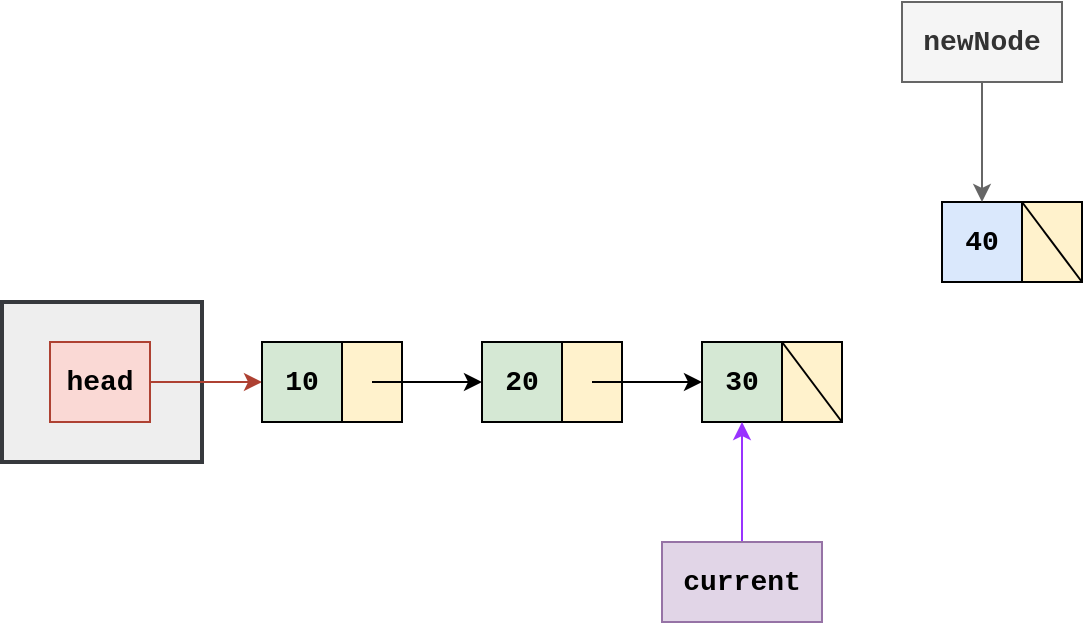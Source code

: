 <mxfile version="28.1.2">
  <diagram name="Página-1" id="jQoiph2c1nl-3ZJ2nl2n">
    <mxGraphModel dx="872" dy="537" grid="1" gridSize="10" guides="1" tooltips="1" connect="1" arrows="1" fold="1" page="1" pageScale="1" pageWidth="827" pageHeight="1169" math="0" shadow="0">
      <root>
        <mxCell id="0" />
        <mxCell id="1" parent="0" />
        <mxCell id="_NtyxQ0_7e0Htwn68GD2-7" value="" style="rounded=0;whiteSpace=wrap;html=1;fillColor=#eeeeee;strokeColor=#36393D;strokeWidth=2;" parent="1" vertex="1">
          <mxGeometry x="50" y="250" width="100" height="80" as="geometry" />
        </mxCell>
        <mxCell id="_NtyxQ0_7e0Htwn68GD2-2" value="&lt;font style=&quot;font-size: 14px;&quot; face=&quot;Courier New&quot;&gt;&lt;b&gt;head&lt;/b&gt;&lt;/font&gt;" style="rounded=0;whiteSpace=wrap;html=1;fillColor=#fad9d5;strokeColor=#ae4132;" parent="1" vertex="1">
          <mxGeometry x="74" y="270" width="50" height="40" as="geometry" />
        </mxCell>
        <mxCell id="_NtyxQ0_7e0Htwn68GD2-6" value="" style="endArrow=classic;html=1;rounded=0;exitX=1;exitY=0.5;exitDx=0;exitDy=0;strokeColor=#AE4132;entryX=0;entryY=0.5;entryDx=0;entryDy=0;" parent="1" source="_NtyxQ0_7e0Htwn68GD2-2" target="3QNwfG33OlBaRYiH3SOb-1" edge="1">
          <mxGeometry width="50" height="50" relative="1" as="geometry">
            <mxPoint x="270" y="410" as="sourcePoint" />
            <mxPoint x="220" y="290" as="targetPoint" />
          </mxGeometry>
        </mxCell>
        <mxCell id="3QNwfG33OlBaRYiH3SOb-1" value="&lt;font face=&quot;Courier New&quot;&gt;&lt;span style=&quot;font-size: 14px;&quot;&gt;&lt;b&gt;10&lt;/b&gt;&lt;/span&gt;&lt;/font&gt;" style="rounded=0;whiteSpace=wrap;html=1;fillColor=#d5e8d4;strokeColor=#000000;" parent="1" vertex="1">
          <mxGeometry x="180" y="270" width="40" height="40" as="geometry" />
        </mxCell>
        <mxCell id="3QNwfG33OlBaRYiH3SOb-2" value="" style="rounded=0;whiteSpace=wrap;html=1;fillColor=#fff2cc;strokeColor=#000000;" parent="1" vertex="1">
          <mxGeometry x="220" y="270" width="30" height="40" as="geometry" />
        </mxCell>
        <mxCell id="3QNwfG33OlBaRYiH3SOb-5" value="" style="endArrow=classic;html=1;rounded=0;" parent="1" edge="1">
          <mxGeometry width="50" height="50" relative="1" as="geometry">
            <mxPoint x="235" y="290" as="sourcePoint" />
            <mxPoint x="290" y="290" as="targetPoint" />
          </mxGeometry>
        </mxCell>
        <mxCell id="3QNwfG33OlBaRYiH3SOb-8" value="&lt;font face=&quot;Courier New&quot;&gt;&lt;span style=&quot;font-size: 14px;&quot;&gt;&lt;b&gt;20&lt;/b&gt;&lt;/span&gt;&lt;/font&gt;" style="rounded=0;whiteSpace=wrap;html=1;fillColor=#d5e8d4;strokeColor=#000000;" parent="1" vertex="1">
          <mxGeometry x="290" y="270" width="40" height="40" as="geometry" />
        </mxCell>
        <mxCell id="3QNwfG33OlBaRYiH3SOb-9" value="" style="rounded=0;whiteSpace=wrap;html=1;fillColor=#fff2cc;strokeColor=#000000;" parent="1" vertex="1">
          <mxGeometry x="330" y="270" width="30" height="40" as="geometry" />
        </mxCell>
        <mxCell id="3QNwfG33OlBaRYiH3SOb-10" value="" style="endArrow=classic;html=1;rounded=0;" parent="1" edge="1">
          <mxGeometry width="50" height="50" relative="1" as="geometry">
            <mxPoint x="345" y="290" as="sourcePoint" />
            <mxPoint x="400" y="290" as="targetPoint" />
          </mxGeometry>
        </mxCell>
        <mxCell id="3QNwfG33OlBaRYiH3SOb-11" value="&lt;font face=&quot;Courier New&quot;&gt;&lt;span style=&quot;font-size: 14px;&quot;&gt;&lt;b&gt;30&lt;/b&gt;&lt;/span&gt;&lt;/font&gt;" style="rounded=0;whiteSpace=wrap;html=1;fillColor=#d5e8d4;strokeColor=#000000;" parent="1" vertex="1">
          <mxGeometry x="400" y="270" width="40" height="40" as="geometry" />
        </mxCell>
        <mxCell id="3QNwfG33OlBaRYiH3SOb-12" value="" style="rounded=0;whiteSpace=wrap;html=1;fillColor=#fff2cc;strokeColor=#000000;" parent="1" vertex="1">
          <mxGeometry x="440" y="270" width="30" height="40" as="geometry" />
        </mxCell>
        <mxCell id="rn9nRXQhYf9IObCMmKqG-2" value="" style="endArrow=classic;html=1;rounded=0;strokeColor=#9933FF;entryX=0.5;entryY=1;entryDx=0;entryDy=0;" parent="1" source="rn9nRXQhYf9IObCMmKqG-1" edge="1">
          <mxGeometry width="50" height="50" relative="1" as="geometry">
            <mxPoint x="420" y="410" as="sourcePoint" />
            <mxPoint x="420" y="310" as="targetPoint" />
          </mxGeometry>
        </mxCell>
        <mxCell id="rn9nRXQhYf9IObCMmKqG-1" value="&lt;font style=&quot;font-size: 14px;&quot; face=&quot;Courier New&quot;&gt;&lt;b&gt;current&lt;/b&gt;&lt;/font&gt;" style="rounded=0;whiteSpace=wrap;html=1;fillColor=#e1d5e7;strokeColor=#9673a6;" parent="1" vertex="1">
          <mxGeometry x="380" y="370" width="80" height="40" as="geometry" />
        </mxCell>
        <mxCell id="fni0oGq10wlxoXj5UCXv-1" value="&lt;font face=&quot;Courier New&quot;&gt;&lt;span style=&quot;font-size: 14px;&quot;&gt;&lt;b&gt;40&lt;/b&gt;&lt;/span&gt;&lt;/font&gt;" style="rounded=0;whiteSpace=wrap;html=1;fillColor=#dae8fc;strokeColor=#000000;" parent="1" vertex="1">
          <mxGeometry x="520" y="200" width="40" height="40" as="geometry" />
        </mxCell>
        <mxCell id="fni0oGq10wlxoXj5UCXv-2" value="" style="rounded=0;whiteSpace=wrap;html=1;fillColor=#fff2cc;strokeColor=#000000;" parent="1" vertex="1">
          <mxGeometry x="560" y="200" width="30" height="40" as="geometry" />
        </mxCell>
        <mxCell id="fni0oGq10wlxoXj5UCXv-3" value="" style="endArrow=none;html=1;rounded=0;exitX=1;exitY=1;exitDx=0;exitDy=0;entryX=0;entryY=0;entryDx=0;entryDy=0;exitPerimeter=0;" parent="1" source="fni0oGq10wlxoXj5UCXv-2" target="fni0oGq10wlxoXj5UCXv-2" edge="1">
          <mxGeometry width="50" height="50" relative="1" as="geometry">
            <mxPoint x="610" y="230" as="sourcePoint" />
            <mxPoint x="660" y="180" as="targetPoint" />
          </mxGeometry>
        </mxCell>
        <mxCell id="fni0oGq10wlxoXj5UCXv-6" value="&lt;font style=&quot;font-size: 14px;&quot; face=&quot;Courier New&quot;&gt;&lt;b&gt;newNode&lt;/b&gt;&lt;/font&gt;" style="rounded=0;whiteSpace=wrap;html=1;fillColor=#f5f5f5;strokeColor=#666666;fontColor=#333333;" parent="1" vertex="1">
          <mxGeometry x="500" y="100" width="80" height="40" as="geometry" />
        </mxCell>
        <mxCell id="fni0oGq10wlxoXj5UCXv-7" value="" style="endArrow=classic;html=1;rounded=0;strokeColor=#666666;entryX=0.5;entryY=0;entryDx=0;entryDy=0;exitX=0.5;exitY=1;exitDx=0;exitDy=0;" parent="1" source="fni0oGq10wlxoXj5UCXv-6" target="fni0oGq10wlxoXj5UCXv-1" edge="1">
          <mxGeometry width="50" height="50" relative="1" as="geometry">
            <mxPoint x="620" y="340" as="sourcePoint" />
            <mxPoint x="620" y="280" as="targetPoint" />
          </mxGeometry>
        </mxCell>
        <mxCell id="QT2TWfYLnKtSNb8iGkzN-1" value="" style="endArrow=none;html=1;rounded=0;exitX=1;exitY=1;exitDx=0;exitDy=0;entryX=0;entryY=0;entryDx=0;entryDy=0;" edge="1" parent="1" source="3QNwfG33OlBaRYiH3SOb-12" target="3QNwfG33OlBaRYiH3SOb-12">
          <mxGeometry width="50" height="50" relative="1" as="geometry">
            <mxPoint x="600" y="250" as="sourcePoint" />
            <mxPoint x="570" y="210" as="targetPoint" />
          </mxGeometry>
        </mxCell>
      </root>
    </mxGraphModel>
  </diagram>
</mxfile>
